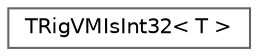 digraph "Graphical Class Hierarchy"
{
 // INTERACTIVE_SVG=YES
 // LATEX_PDF_SIZE
  bgcolor="transparent";
  edge [fontname=Helvetica,fontsize=10,labelfontname=Helvetica,labelfontsize=10];
  node [fontname=Helvetica,fontsize=10,shape=box,height=0.2,width=0.4];
  rankdir="LR";
  Node0 [id="Node000000",label="TRigVMIsInt32\< T \>",height=0.2,width=0.4,color="grey40", fillcolor="white", style="filled",URL="$da/d11/structTRigVMIsInt32.html",tooltip=" "];
}
